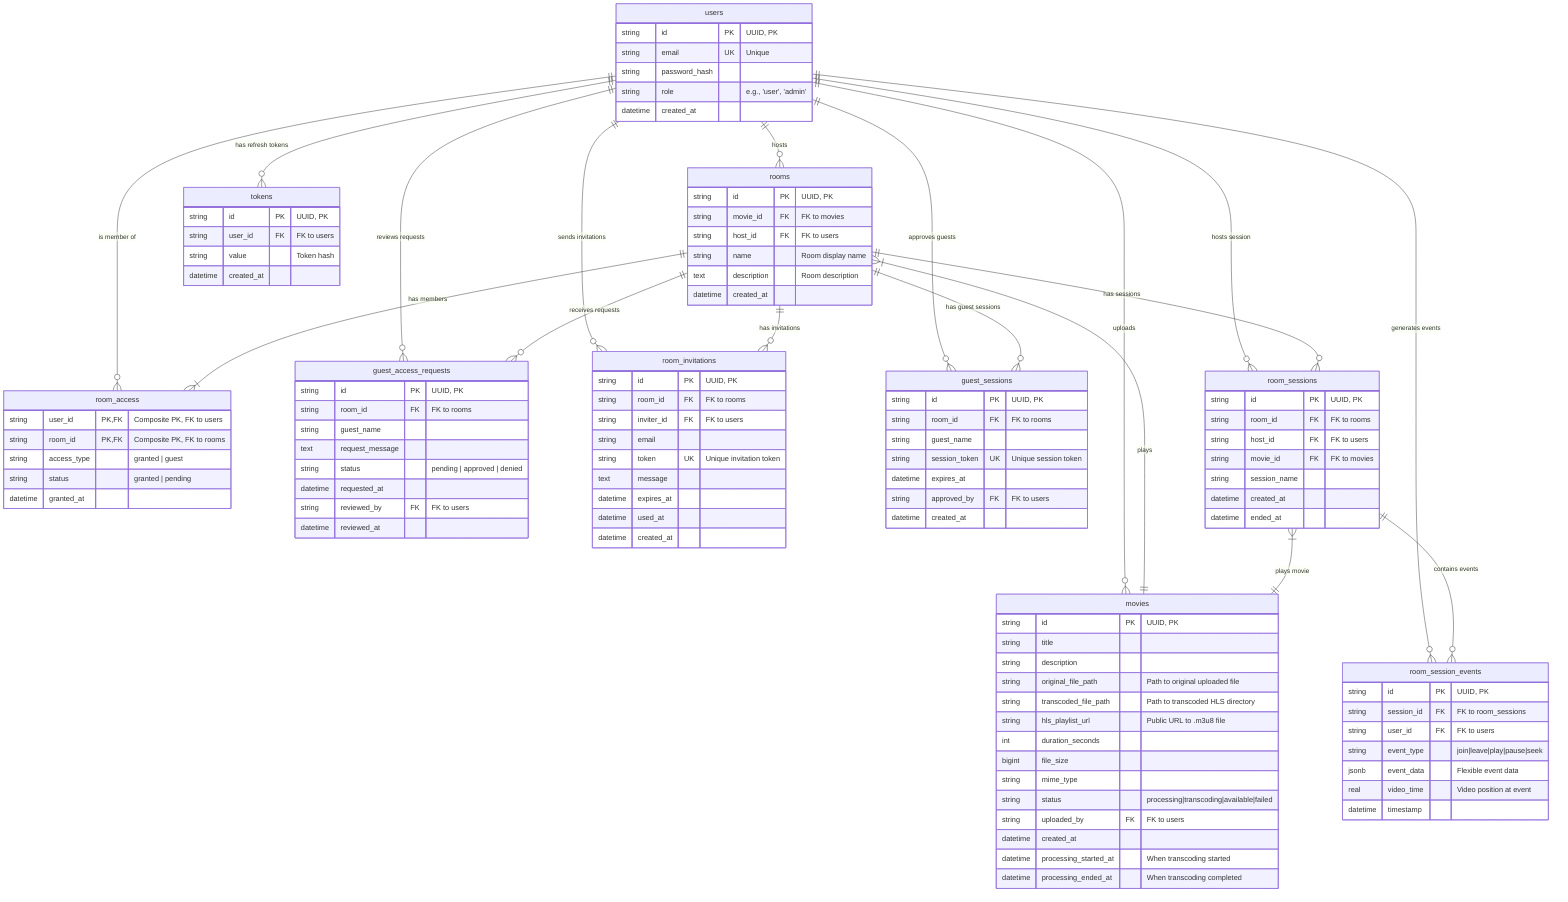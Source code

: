 erDiagram
    users {
        string id PK "UUID, PK"
        string email UK "Unique"
        string password_hash
        string role "e.g., 'user', 'admin'"
        datetime created_at
    }
    movies {
        string id PK "UUID, PK"
        string title
        string description
        string original_file_path "Path to original uploaded file"
        string transcoded_file_path "Path to transcoded HLS directory"
        string hls_playlist_url "Public URL to .m3u8 file"
        int duration_seconds
        bigint file_size
        string mime_type
        string status "processing|transcoding|available|failed"
        string uploaded_by FK "FK to users"
        datetime created_at
        datetime processing_started_at "When transcoding started"
        datetime processing_ended_at "When transcoding completed"
    }
    rooms {
        string id PK "UUID, PK"
        string movie_id FK "FK to movies"
        string host_id FK "FK to users"
        string name "Room display name"
        text description "Room description"
        datetime created_at
    }
    room_access {
        string user_id PK, FK "Composite PK, FK to users"
        string room_id PK, FK "Composite PK, FK to rooms"
        string access_type "granted | guest"
        string status "granted | pending"
        datetime granted_at
    }
    guest_access_requests {
        string id PK "UUID, PK"
        string room_id FK "FK to rooms"
        string guest_name
        text request_message
        string status "pending | approved | denied"
        datetime requested_at
        string reviewed_by FK "FK to users"
        datetime reviewed_at
    }
    room_invitations {
        string id PK "UUID, PK"
        string room_id FK "FK to rooms"
        string inviter_id FK "FK to users"
        string email
        string token UK "Unique invitation token"
        text message
        datetime expires_at
        datetime used_at
        datetime created_at
    }
    guest_sessions {
        string id PK "UUID, PK"
        string room_id FK "FK to rooms"
        string guest_name
        string session_token UK "Unique session token"
        datetime expires_at
        string approved_by FK "FK to users"
        datetime created_at
    }
    room_sessions {
        string id PK "UUID, PK"
        string room_id FK "FK to rooms"
        string host_id FK "FK to users"
        string movie_id FK "FK to movies"
        string session_name
        datetime created_at
        datetime ended_at
    }
    room_session_events {
        string id PK "UUID, PK"
        string session_id FK "FK to room_sessions"
        string user_id FK "FK to users"
        string event_type "join|leave|play|pause|seek"
        jsonb event_data "Flexible event data"
        real video_time "Video position at event"
        datetime timestamp
    }
    tokens {
        string id PK "UUID, PK"
        string user_id FK "FK to users"
        string value "Token hash"
        datetime created_at
    }

    %% Relationships
    users ||--o{ room_access : "is member of"
    users ||--o{ rooms : "hosts"
    users ||--o{ movies : "uploads"
    users ||--o{ room_sessions : "hosts session"
    users ||--o{ room_session_events : "generates events"
    users ||--o{ tokens : "has refresh tokens"
    users ||--o{ guest_access_requests : "reviews requests"
    users ||--o{ room_invitations : "sends invitations"
    users ||--o{ guest_sessions : "approves guests"
    
    rooms ||--|{ room_access : "has members"
    rooms }|--|| movies : "plays"
    rooms ||--o{ room_sessions : "has sessions"
    rooms ||--o{ guest_access_requests : "receives requests"
    rooms ||--o{ room_invitations : "has invitations"
    rooms ||--o{ guest_sessions : "has guest sessions"
    
    room_sessions ||--o{ room_session_events : "contains events"
    room_sessions }|--|| movies : "plays movie"